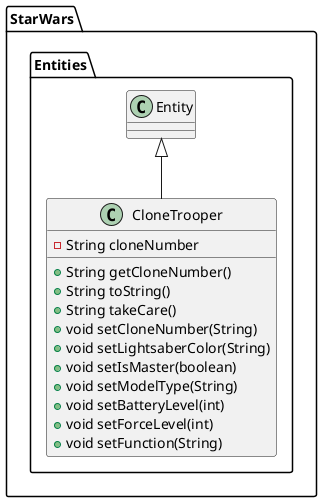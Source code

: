 @startuml
class StarWars.Entities.CloneTrooper {
- String cloneNumber
+ String getCloneNumber()
+ String toString()
+ String takeCare()
+ void setCloneNumber(String)
+ void setLightsaberColor(String)
+ void setIsMaster(boolean)
+ void setModelType(String)
+ void setBatteryLevel(int)
+ void setForceLevel(int)
+ void setFunction(String)
}




StarWars.Entities.Entity <|-- StarWars.Entities.CloneTrooper
@enduml
